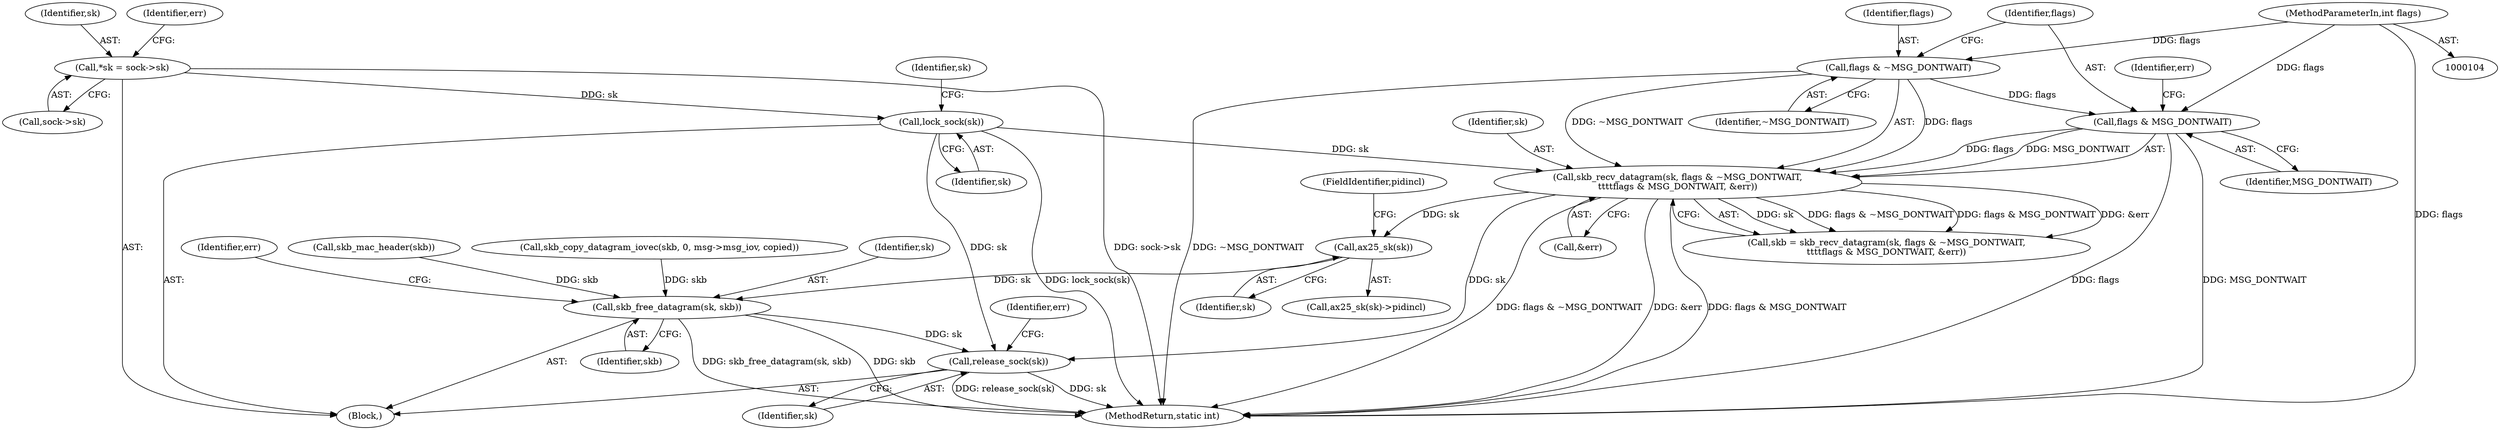 digraph "0_linux_f3d3342602f8bcbf37d7c46641cb9bca7618eb1c_5@pointer" {
"1000163" [label="(Call,ax25_sk(sk))"];
"1000145" [label="(Call,skb_recv_datagram(sk, flags & ~MSG_DONTWAIT,\n\t\t\t\tflags & MSG_DONTWAIT, &err))"];
"1000123" [label="(Call,lock_sock(sk))"];
"1000112" [label="(Call,*sk = sock->sk)"];
"1000147" [label="(Call,flags & ~MSG_DONTWAIT)"];
"1000109" [label="(MethodParameterIn,int flags)"];
"1000150" [label="(Call,flags & MSG_DONTWAIT)"];
"1000300" [label="(Call,skb_free_datagram(sk, skb))"];
"1000307" [label="(Call,release_sock(sk))"];
"1000143" [label="(Call,skb = skb_recv_datagram(sk, flags & ~MSG_DONTWAIT,\n\t\t\t\tflags & MSG_DONTWAIT, &err))"];
"1000124" [label="(Identifier,sk)"];
"1000114" [label="(Call,sock->sk)"];
"1000310" [label="(Identifier,err)"];
"1000150" [label="(Call,flags & MSG_DONTWAIT)"];
"1000123" [label="(Call,lock_sock(sk))"];
"1000152" [label="(Identifier,MSG_DONTWAIT)"];
"1000164" [label="(Identifier,sk)"];
"1000110" [label="(Block,)"];
"1000162" [label="(Call,ax25_sk(sk)->pidincl)"];
"1000129" [label="(Identifier,sk)"];
"1000145" [label="(Call,skb_recv_datagram(sk, flags & ~MSG_DONTWAIT,\n\t\t\t\tflags & MSG_DONTWAIT, &err))"];
"1000311" [label="(MethodReturn,static int)"];
"1000302" [label="(Identifier,skb)"];
"1000189" [label="(Call,skb_copy_datagram_iovec(skb, 0, msg->msg_iov, copied))"];
"1000301" [label="(Identifier,sk)"];
"1000146" [label="(Identifier,sk)"];
"1000121" [label="(Identifier,err)"];
"1000112" [label="(Call,*sk = sock->sk)"];
"1000148" [label="(Identifier,flags)"];
"1000163" [label="(Call,ax25_sk(sk))"];
"1000153" [label="(Call,&err)"];
"1000113" [label="(Identifier,sk)"];
"1000300" [label="(Call,skb_free_datagram(sk, skb))"];
"1000149" [label="(Identifier,~MSG_DONTWAIT)"];
"1000109" [label="(MethodParameterIn,int flags)"];
"1000304" [label="(Identifier,err)"];
"1000154" [label="(Identifier,err)"];
"1000308" [label="(Identifier,sk)"];
"1000216" [label="(Call,skb_mac_header(skb))"];
"1000147" [label="(Call,flags & ~MSG_DONTWAIT)"];
"1000307" [label="(Call,release_sock(sk))"];
"1000151" [label="(Identifier,flags)"];
"1000165" [label="(FieldIdentifier,pidincl)"];
"1000163" -> "1000162"  [label="AST: "];
"1000163" -> "1000164"  [label="CFG: "];
"1000164" -> "1000163"  [label="AST: "];
"1000165" -> "1000163"  [label="CFG: "];
"1000145" -> "1000163"  [label="DDG: sk"];
"1000163" -> "1000300"  [label="DDG: sk"];
"1000145" -> "1000143"  [label="AST: "];
"1000145" -> "1000153"  [label="CFG: "];
"1000146" -> "1000145"  [label="AST: "];
"1000147" -> "1000145"  [label="AST: "];
"1000150" -> "1000145"  [label="AST: "];
"1000153" -> "1000145"  [label="AST: "];
"1000143" -> "1000145"  [label="CFG: "];
"1000145" -> "1000311"  [label="DDG: &err"];
"1000145" -> "1000311"  [label="DDG: flags & MSG_DONTWAIT"];
"1000145" -> "1000311"  [label="DDG: flags & ~MSG_DONTWAIT"];
"1000145" -> "1000143"  [label="DDG: sk"];
"1000145" -> "1000143"  [label="DDG: flags & ~MSG_DONTWAIT"];
"1000145" -> "1000143"  [label="DDG: flags & MSG_DONTWAIT"];
"1000145" -> "1000143"  [label="DDG: &err"];
"1000123" -> "1000145"  [label="DDG: sk"];
"1000147" -> "1000145"  [label="DDG: flags"];
"1000147" -> "1000145"  [label="DDG: ~MSG_DONTWAIT"];
"1000150" -> "1000145"  [label="DDG: flags"];
"1000150" -> "1000145"  [label="DDG: MSG_DONTWAIT"];
"1000145" -> "1000307"  [label="DDG: sk"];
"1000123" -> "1000110"  [label="AST: "];
"1000123" -> "1000124"  [label="CFG: "];
"1000124" -> "1000123"  [label="AST: "];
"1000129" -> "1000123"  [label="CFG: "];
"1000123" -> "1000311"  [label="DDG: lock_sock(sk)"];
"1000112" -> "1000123"  [label="DDG: sk"];
"1000123" -> "1000307"  [label="DDG: sk"];
"1000112" -> "1000110"  [label="AST: "];
"1000112" -> "1000114"  [label="CFG: "];
"1000113" -> "1000112"  [label="AST: "];
"1000114" -> "1000112"  [label="AST: "];
"1000121" -> "1000112"  [label="CFG: "];
"1000112" -> "1000311"  [label="DDG: sock->sk"];
"1000147" -> "1000149"  [label="CFG: "];
"1000148" -> "1000147"  [label="AST: "];
"1000149" -> "1000147"  [label="AST: "];
"1000151" -> "1000147"  [label="CFG: "];
"1000147" -> "1000311"  [label="DDG: ~MSG_DONTWAIT"];
"1000109" -> "1000147"  [label="DDG: flags"];
"1000147" -> "1000150"  [label="DDG: flags"];
"1000109" -> "1000104"  [label="AST: "];
"1000109" -> "1000311"  [label="DDG: flags"];
"1000109" -> "1000150"  [label="DDG: flags"];
"1000150" -> "1000152"  [label="CFG: "];
"1000151" -> "1000150"  [label="AST: "];
"1000152" -> "1000150"  [label="AST: "];
"1000154" -> "1000150"  [label="CFG: "];
"1000150" -> "1000311"  [label="DDG: flags"];
"1000150" -> "1000311"  [label="DDG: MSG_DONTWAIT"];
"1000300" -> "1000110"  [label="AST: "];
"1000300" -> "1000302"  [label="CFG: "];
"1000301" -> "1000300"  [label="AST: "];
"1000302" -> "1000300"  [label="AST: "];
"1000304" -> "1000300"  [label="CFG: "];
"1000300" -> "1000311"  [label="DDG: skb"];
"1000300" -> "1000311"  [label="DDG: skb_free_datagram(sk, skb)"];
"1000189" -> "1000300"  [label="DDG: skb"];
"1000216" -> "1000300"  [label="DDG: skb"];
"1000300" -> "1000307"  [label="DDG: sk"];
"1000307" -> "1000110"  [label="AST: "];
"1000307" -> "1000308"  [label="CFG: "];
"1000308" -> "1000307"  [label="AST: "];
"1000310" -> "1000307"  [label="CFG: "];
"1000307" -> "1000311"  [label="DDG: release_sock(sk)"];
"1000307" -> "1000311"  [label="DDG: sk"];
}
